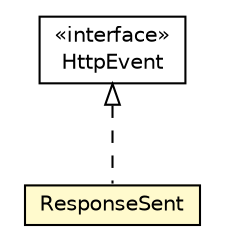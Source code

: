 #!/usr/local/bin/dot
#
# Class diagram 
# Generated by UMLGraph version R5_6-24-gf6e263 (http://www.umlgraph.org/)
#

digraph G {
	edge [fontname="Helvetica",fontsize=10,labelfontname="Helvetica",labelfontsize=10];
	node [fontname="Helvetica",fontsize=10,shape=plaintext];
	nodesep=0.25;
	ranksep=0.5;
	// io.werval.api.events.HttpEvent
	c21373 [label=<<table title="io.werval.api.events.HttpEvent" border="0" cellborder="1" cellspacing="0" cellpadding="2" port="p" href="./HttpEvent.html">
		<tr><td><table border="0" cellspacing="0" cellpadding="1">
<tr><td align="center" balign="center"> &#171;interface&#187; </td></tr>
<tr><td align="center" balign="center"> HttpEvent </td></tr>
		</table></td></tr>
		</table>>, URL="./HttpEvent.html", fontname="Helvetica", fontcolor="black", fontsize=10.0];
	// io.werval.api.events.HttpEvent.ResponseSent
	c21375 [label=<<table title="io.werval.api.events.HttpEvent.ResponseSent" border="0" cellborder="1" cellspacing="0" cellpadding="2" port="p" bgcolor="lemonChiffon" href="./HttpEvent.ResponseSent.html">
		<tr><td><table border="0" cellspacing="0" cellpadding="1">
<tr><td align="center" balign="center"> ResponseSent </td></tr>
		</table></td></tr>
		</table>>, URL="./HttpEvent.ResponseSent.html", fontname="Helvetica", fontcolor="black", fontsize=10.0];
	//io.werval.api.events.HttpEvent.ResponseSent implements io.werval.api.events.HttpEvent
	c21373:p -> c21375:p [dir=back,arrowtail=empty,style=dashed];
}

